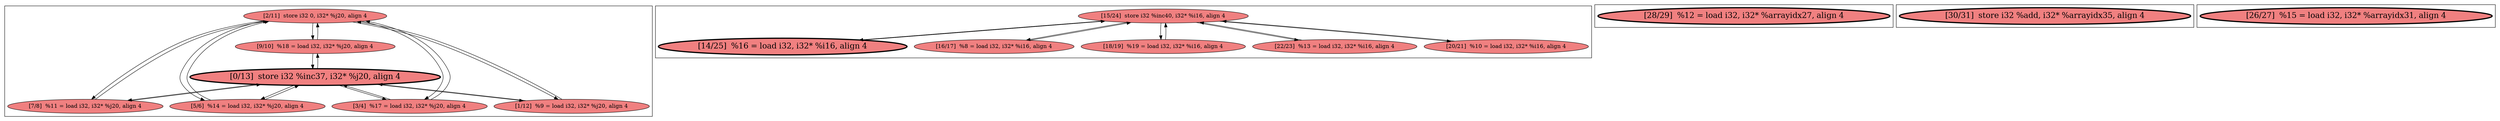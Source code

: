 
digraph G {



node289->node286 [ ]
node286->node289 [ ]
node292->node289 [ ]
node289->node291 [ ]
node291->node289 [ ]
node300->node299 [ ]
node298->node300 [ ]
node292->node288 [ ]
node300->node298 [ ]
node299->node300 [ ]
node289->node290 [ ]
node300->node297 [ ]
node295->node300 [ ]
node289->node292 [ ]
node290->node289 [ ]
node300->node295 [ ]
node288->node292 [ ]
node297->node300 [ ]
node296->node300 [ ]
node300->node296 [ ]
node286->node288 [ ]
node288->node290 [ ]
node288->node286 [ ]
node288->node287 [ ]
node290->node288 [ ]
node287->node288 [ ]
node291->node288 [ ]
node289->node287 [ ]
node287->node289 [ ]
node288->node291 [ ]


subgraph cluster4 {


node301 [penwidth=3.0,fontsize=20,fillcolor=lightcoral,label="[28/29]  %12 = load i32, i32* %arrayidx27, align 4",shape=ellipse,style=filled ]



}

subgraph cluster3 {


node298 [fillcolor=lightcoral,label="[16/17]  %8 = load i32, i32* %i16, align 4",shape=ellipse,style=filled ]
node300 [fillcolor=lightcoral,label="[15/24]  store i32 %inc40, i32* %i16, align 4",shape=ellipse,style=filled ]
node299 [penwidth=3.0,fontsize=20,fillcolor=lightcoral,label="[14/25]  %16 = load i32, i32* %i16, align 4",shape=ellipse,style=filled ]
node297 [fillcolor=lightcoral,label="[18/19]  %19 = load i32, i32* %i16, align 4",shape=ellipse,style=filled ]
node295 [fillcolor=lightcoral,label="[22/23]  %13 = load i32, i32* %i16, align 4",shape=ellipse,style=filled ]
node296 [fillcolor=lightcoral,label="[20/21]  %10 = load i32, i32* %i16, align 4",shape=ellipse,style=filled ]



}

subgraph cluster2 {


node294 [penwidth=3.0,fontsize=20,fillcolor=lightcoral,label="[30/31]  store i32 %add, i32* %arrayidx35, align 4",shape=ellipse,style=filled ]



}

subgraph cluster0 {


node292 [fillcolor=lightcoral,label="[7/8]  %11 = load i32, i32* %j20, align 4",shape=ellipse,style=filled ]
node287 [fillcolor=lightcoral,label="[1/12]  %9 = load i32, i32* %j20, align 4",shape=ellipse,style=filled ]
node286 [fillcolor=lightcoral,label="[9/10]  %18 = load i32, i32* %j20, align 4",shape=ellipse,style=filled ]
node288 [penwidth=3.0,fontsize=20,fillcolor=lightcoral,label="[0/13]  store i32 %inc37, i32* %j20, align 4",shape=ellipse,style=filled ]
node290 [fillcolor=lightcoral,label="[3/4]  %17 = load i32, i32* %j20, align 4",shape=ellipse,style=filled ]
node289 [fillcolor=lightcoral,label="[2/11]  store i32 0, i32* %j20, align 4",shape=ellipse,style=filled ]
node291 [fillcolor=lightcoral,label="[5/6]  %14 = load i32, i32* %j20, align 4",shape=ellipse,style=filled ]



}

subgraph cluster1 {


node293 [penwidth=3.0,fontsize=20,fillcolor=lightcoral,label="[26/27]  %15 = load i32, i32* %arrayidx31, align 4",shape=ellipse,style=filled ]



}

}
